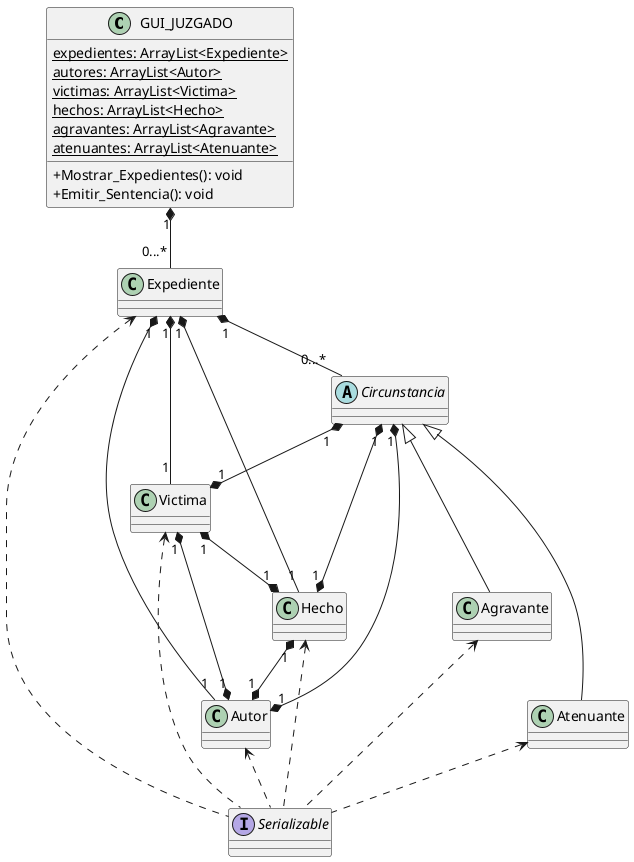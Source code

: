 @startuml
skinparam ClassAttributeIconSize 0

class GUI_JUZGADO{
    {static} expedientes: ArrayList<Expediente>
    {static} autores: ArrayList<Autor>
    {static} victimas: ArrayList<Victima>
    {static} hechos: ArrayList<Hecho>
    {static} agravantes: ArrayList<Agravante>
    {static} atenuantes: ArrayList<Atenuante>

    +Mostrar_Expedientes(): void
    +Emitir_Sentencia(): void
}

class Expediente
class Autor
class Victima
class Hecho
abstract class Circunstancia
class Agravante
class Atenuante

interface Serializable

Circunstancia <|-- Agravante
Circunstancia <|-- Atenuante
Expediente "1" *-- "0...*" Circunstancia
Expediente "1" *-- "1" Autor
Expediente "1" *-- "1" Victima
Expediente "1" *-- "1" Hecho
GUI_JUZGADO "1" *-- "0...*" Expediente
Hecho "1" *--* "1" Autor
Victima "1" *--* "1" Autor
Victima "1" *--* "1" Hecho
Circunstancia "1" *--* "1" Autor
Circunstancia "1" *--* "1" Victima
Circunstancia "1" *--* "1" Hecho
Expediente <.. Serializable
Autor <.. Serializable
Victima <.. Serializable
Hecho <.. Serializable
Agravante <.. Serializable
Atenuante <.. Serializable

@enduml